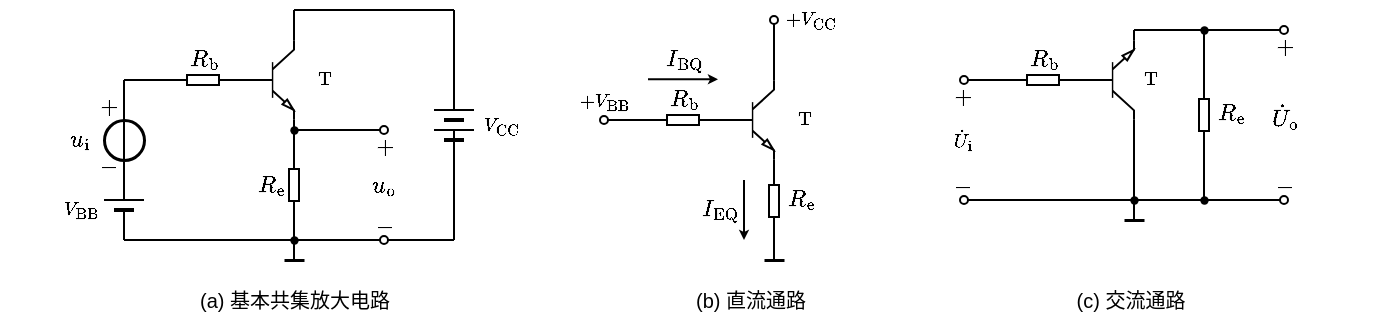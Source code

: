<mxfile version="17.2.1" type="device"><diagram id="LxgpGTEpM2uw6Em7y6WH" name="第 1 页"><mxGraphModel dx="650" dy="472" grid="1" gridSize="5" guides="1" tooltips="1" connect="1" arrows="1" fold="1" page="1" pageScale="1" pageWidth="827" pageHeight="1169" math="1" shadow="0"><root><mxCell id="0"/><mxCell id="1" parent="0"/><mxCell id="xhZ3Qp5s_fJm1hB33Sz4-2" value="$$-$$" style="text;resizable=1;autosize=1;align=center;verticalAlign=middle;points=[];fillColor=none;strokeColor=none;rounded=0;html=1;imageAspect=1;noLabel=0;recursiveResize=1;expand=1;editable=1;movable=1;rotatable=1;deletable=1;connectable=0;comic=0;fontSize=10;" parent="1" vertex="1"><mxGeometry x="104.0" y="177.5" width="15" height="20" as="geometry"/></mxCell><mxCell id="xhZ3Qp5s_fJm1hB33Sz4-3" value="$$+$$" style="text;html=1;resizable=1;autosize=1;align=center;verticalAlign=middle;points=[];fillColor=none;strokeColor=none;rounded=0;movable=1;rotatable=1;deletable=1;editable=1;connectable=0;fontSize=10;" parent="1" vertex="1"><mxGeometry x="104.0" y="148" width="15" height="20" as="geometry"/></mxCell><mxCell id="xhZ3Qp5s_fJm1hB33Sz4-4" value="" style="ellipse;whiteSpace=wrap;html=1;aspect=fixed;labelBorderColor=none;fontSize=10;strokeColor=default;strokeWidth=1.5;fillColor=none;" parent="1" vertex="1"><mxGeometry x="110" y="165" width="20" height="20" as="geometry"/></mxCell><mxCell id="xhZ3Qp5s_fJm1hB33Sz4-5" value="" style="endArrow=none;html=1;rounded=0;fontSize=10;startSize=4;endSize=4;exitX=0.5;exitY=0;exitDx=0;exitDy=0;" parent="1" source="xhZ3Qp5s_fJm1hB33Sz4-4" edge="1"><mxGeometry width="50" height="50" relative="1" as="geometry"><mxPoint x="120" y="215" as="sourcePoint"/><mxPoint x="120" y="145" as="targetPoint"/></mxGeometry></mxCell><mxCell id="xhZ3Qp5s_fJm1hB33Sz4-6" value="\(u_\mathrm{i}\)" style="text;html=1;resizable=1;autosize=1;align=center;verticalAlign=middle;points=[];fillColor=none;strokeColor=none;rounded=0;comic=0;movable=1;rotatable=1;deletable=1;editable=1;connectable=0;fontSize=10;" parent="1" vertex="1"><mxGeometry x="90" y="165" width="15" height="20" as="geometry"/></mxCell><mxCell id="xhZ3Qp5s_fJm1hB33Sz4-7" value="" style="endArrow=none;html=1;rounded=0;fontSize=10;entryX=0.5;entryY=0;entryDx=0;entryDy=0;exitX=0.5;exitY=1;exitDx=0;exitDy=0;" parent="1" source="xhZ3Qp5s_fJm1hB33Sz4-4" target="xhZ3Qp5s_fJm1hB33Sz4-4" edge="1"><mxGeometry width="50" height="50" relative="1" as="geometry"><mxPoint x="150" y="205" as="sourcePoint"/><mxPoint x="200" y="155" as="targetPoint"/></mxGeometry></mxCell><mxCell id="xhZ3Qp5s_fJm1hB33Sz4-8" value="" style="endArrow=none;html=1;rounded=0;fontSize=10;entryX=0.5;entryY=1;entryDx=0;entryDy=0;" parent="1" target="xhZ3Qp5s_fJm1hB33Sz4-4" edge="1"><mxGeometry width="50" height="50" relative="1" as="geometry"><mxPoint x="120" y="195" as="sourcePoint"/><mxPoint x="205" y="160" as="targetPoint"/></mxGeometry></mxCell><mxCell id="xhZ3Qp5s_fJm1hB33Sz4-11" value="$$R_{\mathrm{b}}$$" style="text;html=1;resizable=1;autosize=1;align=center;verticalAlign=middle;points=[];fillColor=none;strokeColor=none;rounded=0;fontSize=10;movable=1;rotatable=1;deletable=1;editable=1;connectable=0;allowArrows=0;" parent="1" vertex="1"><mxGeometry x="145" y="125" width="30" height="20" as="geometry"/></mxCell><mxCell id="xhZ3Qp5s_fJm1hB33Sz4-12" value="" style="endArrow=none;html=1;rounded=0;fontSize=10;startSize=4;endSize=4;entryX=1;entryY=0.5;entryDx=0;entryDy=0;entryPerimeter=0;" parent="1" target="xhZ3Qp5s_fJm1hB33Sz4-13" edge="1"><mxGeometry width="50" height="50" relative="1" as="geometry"><mxPoint x="120" y="145" as="sourcePoint"/><mxPoint x="421.5" y="65.5" as="targetPoint"/></mxGeometry></mxCell><mxCell id="xhZ3Qp5s_fJm1hB33Sz4-13" value="" style="pointerEvents=1;verticalLabelPosition=bottom;shadow=0;dashed=0;align=center;html=1;verticalAlign=top;shape=mxgraph.electrical.resistors.resistor_1;fontSize=10;direction=west;allowArrows=0;" parent="1" vertex="1"><mxGeometry x="147" y="142.5" width="25" height="5" as="geometry"/></mxCell><mxCell id="xhZ3Qp5s_fJm1hB33Sz4-14" value="" style="endArrow=none;html=1;rounded=0;fontSize=10;startSize=4;endSize=4;exitX=0;exitY=0.5;exitDx=0;exitDy=0;exitPerimeter=0;entryX=0;entryY=0.5;entryDx=0;entryDy=0;entryPerimeter=0;" parent="1" source="xhZ3Qp5s_fJm1hB33Sz4-13" target="xhZ3Qp5s_fJm1hB33Sz4-35" edge="1"><mxGeometry width="50" height="50" relative="1" as="geometry"><mxPoint x="289" y="50.5" as="sourcePoint"/><mxPoint x="192" y="145" as="targetPoint"/></mxGeometry></mxCell><mxCell id="xhZ3Qp5s_fJm1hB33Sz4-19" value="$$R_{\mathrm{e}}$$" style="text;html=1;resizable=1;autosize=1;align=center;verticalAlign=middle;points=[];fillColor=none;strokeColor=none;rounded=0;fontSize=10;movable=1;rotatable=1;deletable=1;editable=1;connectable=0;allowArrows=0;" parent="1" vertex="1"><mxGeometry x="180" y="187.5" width="25" height="20" as="geometry"/></mxCell><mxCell id="xhZ3Qp5s_fJm1hB33Sz4-20" value="" style="endArrow=none;html=1;rounded=0;fontSize=10;startSize=4;endSize=4;entryX=1;entryY=0.5;entryDx=0;entryDy=0;entryPerimeter=0;exitX=1;exitY=1;exitDx=0;exitDy=0;exitPerimeter=0;" parent="1" target="xhZ3Qp5s_fJm1hB33Sz4-21" edge="1" source="xhZ3Qp5s_fJm1hB33Sz4-35"><mxGeometry width="50" height="50" relative="1" as="geometry"><mxPoint x="205" y="170" as="sourcePoint"/><mxPoint x="402" y="130.5" as="targetPoint"/></mxGeometry></mxCell><mxCell id="xhZ3Qp5s_fJm1hB33Sz4-21" value="" style="pointerEvents=1;verticalLabelPosition=bottom;shadow=0;dashed=0;align=center;html=1;verticalAlign=top;shape=mxgraph.electrical.resistors.resistor_1;fontSize=10;direction=north;allowArrows=0;" parent="1" vertex="1"><mxGeometry x="202.5" y="185" width="5" height="25" as="geometry"/></mxCell><mxCell id="xhZ3Qp5s_fJm1hB33Sz4-22" value="" style="endArrow=none;html=1;rounded=0;fontSize=10;startSize=4;endSize=4;exitX=0;exitY=0.5;exitDx=0;exitDy=0;exitPerimeter=0;" parent="1" source="xhZ3Qp5s_fJm1hB33Sz4-21" edge="1"><mxGeometry width="50" height="50" relative="1" as="geometry"><mxPoint x="304.5" y="83.5" as="sourcePoint"/><mxPoint x="205" y="225" as="targetPoint"/></mxGeometry></mxCell><mxCell id="xhZ3Qp5s_fJm1hB33Sz4-33" value="$$V_{\mathrm{BB}}$$" style="text;html=1;align=center;verticalAlign=middle;resizable=1;points=[];autosize=1;strokeColor=none;fillColor=none;fontSize=8;movable=1;rotatable=1;deletable=1;editable=1;connectable=1;" parent="1" vertex="1"><mxGeometry x="85" y="200" width="25" height="20" as="geometry"/></mxCell><mxCell id="xhZ3Qp5s_fJm1hB33Sz4-28" value="" style="endArrow=none;html=1;rounded=0;" parent="1" edge="1"><mxGeometry width="50" height="50" relative="1" as="geometry"><mxPoint x="120" y="205" as="sourcePoint"/><mxPoint x="120" y="195" as="targetPoint"/></mxGeometry></mxCell><mxCell id="xhZ3Qp5s_fJm1hB33Sz4-29" value="" style="endArrow=none;html=1;rounded=0;" parent="1" edge="1"><mxGeometry width="50" height="50" relative="1" as="geometry"><mxPoint x="110" y="205" as="sourcePoint"/><mxPoint x="130" y="205" as="targetPoint"/></mxGeometry></mxCell><mxCell id="xhZ3Qp5s_fJm1hB33Sz4-30" value="" style="endArrow=none;html=1;rounded=0;strokeWidth=2;" parent="1" edge="1"><mxGeometry width="50" height="50" relative="1" as="geometry"><mxPoint x="115" y="210" as="sourcePoint"/><mxPoint x="125" y="210" as="targetPoint"/></mxGeometry></mxCell><mxCell id="xhZ3Qp5s_fJm1hB33Sz4-31" value="" style="endArrow=none;html=1;rounded=0;strokeWidth=1;" parent="1" edge="1"><mxGeometry width="50" height="50" relative="1" as="geometry"><mxPoint x="120" y="225" as="sourcePoint"/><mxPoint x="120" y="210" as="targetPoint"/></mxGeometry></mxCell><mxCell id="xhZ3Qp5s_fJm1hB33Sz4-35" value="" style="verticalLabelPosition=bottom;shadow=0;dashed=0;align=center;html=1;verticalAlign=top;shape=mxgraph.electrical.transistors.npn_transistor_5;fontSize=8;strokeWidth=1;sketch=0;" parent="1" vertex="1"><mxGeometry x="180" y="125" width="25" height="40" as="geometry"/></mxCell><mxCell id="xhZ3Qp5s_fJm1hB33Sz4-36" value="" style="endArrow=none;html=1;rounded=0;fontSize=8;strokeWidth=1;" parent="1" edge="1"><mxGeometry width="50" height="50" relative="1" as="geometry"><mxPoint x="120" y="225" as="sourcePoint"/><mxPoint x="285" y="225" as="targetPoint"/></mxGeometry></mxCell><mxCell id="xhZ3Qp5s_fJm1hB33Sz4-38" value="" style="endArrow=none;html=1;rounded=0;fontSize=8;strokeWidth=1;" parent="1" edge="1"><mxGeometry width="50" height="50" relative="1" as="geometry"><mxPoint x="205" y="235" as="sourcePoint"/><mxPoint x="205" y="225" as="targetPoint"/></mxGeometry></mxCell><mxCell id="xhZ3Qp5s_fJm1hB33Sz4-39" value="" style="endArrow=none;html=1;rounded=0;fontSize=8;strokeWidth=1.5;" parent="1" edge="1"><mxGeometry width="50" height="50" relative="1" as="geometry"><mxPoint x="200" y="235" as="sourcePoint"/><mxPoint x="210" y="235" as="targetPoint"/></mxGeometry></mxCell><mxCell id="xhZ3Qp5s_fJm1hB33Sz4-40" value="" style="shape=waypoint;sketch=0;fillStyle=solid;size=6;pointerEvents=1;points=[];fillColor=none;resizable=1;rotatable=1;perimeter=centerPerimeter;snapToPoint=1;shadow=0;fontSize=6;strokeWidth=0.1;movable=1;deletable=1;editable=1;connectable=0;allowArrows=0;" parent="1" vertex="1"><mxGeometry x="195" y="215" width="20" height="20" as="geometry"/></mxCell><mxCell id="xhZ3Qp5s_fJm1hB33Sz4-41" value="" style="endArrow=oval;html=1;rounded=0;fontSize=6;strokeWidth=1;startArrow=none;startFill=0;endFill=0;startSize=4;endSize=4;" parent="1" edge="1"><mxGeometry width="50" height="50" relative="1" as="geometry"><mxPoint x="205" y="170" as="sourcePoint"/><mxPoint x="250" y="170" as="targetPoint"/></mxGeometry></mxCell><mxCell id="xhZ3Qp5s_fJm1hB33Sz4-44" value="" style="endArrow=none;html=1;rounded=0;fontSize=6;startSize=4;endSize=4;strokeWidth=1;" parent="1" edge="1"><mxGeometry width="50" height="50" relative="1" as="geometry"><mxPoint x="205" y="110" as="sourcePoint"/><mxPoint x="285" y="110" as="targetPoint"/></mxGeometry></mxCell><mxCell id="xhZ3Qp5s_fJm1hB33Sz4-45" value="" style="group" parent="1" vertex="1" connectable="0"><mxGeometry x="275" y="150" width="20" height="35" as="geometry"/></mxCell><mxCell id="xhZ3Qp5s_fJm1hB33Sz4-46" value="" style="endArrow=none;html=1;rounded=0;" parent="xhZ3Qp5s_fJm1hB33Sz4-45" edge="1"><mxGeometry width="50" height="50" relative="1" as="geometry"><mxPoint y="20" as="sourcePoint"/><mxPoint x="20" y="20" as="targetPoint"/></mxGeometry></mxCell><mxCell id="xhZ3Qp5s_fJm1hB33Sz4-47" value="" style="endArrow=none;html=1;rounded=0;strokeWidth=2;" parent="xhZ3Qp5s_fJm1hB33Sz4-45" edge="1"><mxGeometry width="50" height="50" relative="1" as="geometry"><mxPoint x="5" y="25" as="sourcePoint"/><mxPoint x="15" y="25" as="targetPoint"/></mxGeometry></mxCell><mxCell id="xhZ3Qp5s_fJm1hB33Sz4-48" value="" style="endArrow=none;html=1;rounded=0;strokeWidth=1;" parent="xhZ3Qp5s_fJm1hB33Sz4-45" edge="1"><mxGeometry width="50" height="50" relative="1" as="geometry"><mxPoint x="10" y="35" as="sourcePoint"/><mxPoint x="10" y="25" as="targetPoint"/></mxGeometry></mxCell><mxCell id="xhZ3Qp5s_fJm1hB33Sz4-49" value="" style="endArrow=none;html=1;rounded=0;" parent="xhZ3Qp5s_fJm1hB33Sz4-45" edge="1"><mxGeometry width="50" height="50" relative="1" as="geometry"><mxPoint x="10" y="10" as="sourcePoint"/><mxPoint x="10" as="targetPoint"/></mxGeometry></mxCell><mxCell id="xhZ3Qp5s_fJm1hB33Sz4-50" value="" style="endArrow=none;html=1;rounded=0;" parent="xhZ3Qp5s_fJm1hB33Sz4-45" edge="1"><mxGeometry width="50" height="50" relative="1" as="geometry"><mxPoint y="10" as="sourcePoint"/><mxPoint x="20" y="10" as="targetPoint"/></mxGeometry></mxCell><mxCell id="xhZ3Qp5s_fJm1hB33Sz4-51" value="" style="endArrow=none;html=1;rounded=0;strokeWidth=2;" parent="xhZ3Qp5s_fJm1hB33Sz4-45" edge="1"><mxGeometry width="50" height="50" relative="1" as="geometry"><mxPoint x="5" y="15" as="sourcePoint"/><mxPoint x="15" y="15" as="targetPoint"/></mxGeometry></mxCell><mxCell id="xhZ3Qp5s_fJm1hB33Sz4-52" value="" style="endArrow=none;html=1;rounded=0;fontSize=6;startSize=4;endSize=4;strokeWidth=1;" parent="1" edge="1"><mxGeometry width="50" height="50" relative="1" as="geometry"><mxPoint x="285" y="150" as="sourcePoint"/><mxPoint x="285" y="110" as="targetPoint"/></mxGeometry></mxCell><mxCell id="xhZ3Qp5s_fJm1hB33Sz4-53" value="" style="endArrow=none;html=1;rounded=0;fontSize=6;startSize=4;endSize=4;strokeWidth=1;" parent="1" edge="1"><mxGeometry width="50" height="50" relative="1" as="geometry"><mxPoint x="285" y="225" as="sourcePoint"/><mxPoint x="285" y="170" as="targetPoint"/></mxGeometry></mxCell><mxCell id="xhZ3Qp5s_fJm1hB33Sz4-54" value="$$V_{\mathrm{CC}}$$" style="text;html=1;align=center;verticalAlign=middle;resizable=1;points=[];autosize=1;strokeColor=none;fillColor=none;fontSize=8;movable=1;rotatable=1;deletable=1;editable=1;connectable=1;" parent="1" vertex="1"><mxGeometry x="295" y="160" width="25" height="16" as="geometry"/></mxCell><mxCell id="xhZ3Qp5s_fJm1hB33Sz4-55" value="$$\mathrm{T}$$" style="text;html=1;align=center;verticalAlign=middle;resizable=1;points=[];autosize=1;strokeColor=none;fillColor=none;fontSize=8;movable=1;rotatable=1;deletable=1;editable=1;connectable=1;" parent="1" vertex="1"><mxGeometry x="210" y="135" width="20" height="20" as="geometry"/></mxCell><mxCell id="xhZ3Qp5s_fJm1hB33Sz4-56" value="$$u_{\mathrm{o}}$$" style="text;html=1;align=center;verticalAlign=middle;resizable=1;points=[];autosize=1;strokeColor=none;fillColor=none;fontSize=10;movable=1;rotatable=1;deletable=1;editable=1;connectable=0;" parent="1" vertex="1"><mxGeometry x="240" y="187.5" width="20" height="20" as="geometry"/></mxCell><mxCell id="xhZ3Qp5s_fJm1hB33Sz4-57" value="$$+$$" style="text;html=1;align=center;verticalAlign=middle;resizable=1;points=[];autosize=1;strokeColor=none;fillColor=none;fontSize=10;movable=1;rotatable=1;deletable=1;editable=1;connectable=0;" parent="1" vertex="1"><mxGeometry x="240" y="170" width="20" height="15" as="geometry"/></mxCell><mxCell id="xhZ3Qp5s_fJm1hB33Sz4-58" value="$$-$$" style="text;html=1;align=center;verticalAlign=middle;resizable=1;points=[];autosize=1;strokeColor=none;fillColor=none;fontSize=10;movable=1;rotatable=1;deletable=1;editable=1;connectable=0;" parent="1" vertex="1"><mxGeometry x="240" y="210" width="20" height="15" as="geometry"/></mxCell><mxCell id="9fsroCzvXVodXtNdFFyv-8" value="$$R_{\mathrm{b}}$$" style="text;html=1;resizable=1;autosize=1;align=center;verticalAlign=middle;points=[];fillColor=none;strokeColor=none;rounded=0;fontSize=10;movable=1;rotatable=1;deletable=1;editable=1;connectable=0;allowArrows=0;" parent="1" vertex="1"><mxGeometry x="565" y="125" width="30" height="20" as="geometry"/></mxCell><mxCell id="9fsroCzvXVodXtNdFFyv-9" value="" style="endArrow=none;html=1;rounded=0;fontSize=10;startSize=4;endSize=4;entryX=1;entryY=0.5;entryDx=0;entryDy=0;entryPerimeter=0;startArrow=oval;startFill=0;" parent="1" target="9fsroCzvXVodXtNdFFyv-10" edge="1"><mxGeometry width="50" height="50" relative="1" as="geometry"><mxPoint x="540" y="145" as="sourcePoint"/><mxPoint x="841.5" y="65.5" as="targetPoint"/></mxGeometry></mxCell><mxCell id="9fsroCzvXVodXtNdFFyv-10" value="" style="pointerEvents=1;verticalLabelPosition=bottom;shadow=0;dashed=0;align=center;html=1;verticalAlign=top;shape=mxgraph.electrical.resistors.resistor_1;fontSize=10;direction=west;allowArrows=0;" parent="1" vertex="1"><mxGeometry x="567" y="142.5" width="25" height="5" as="geometry"/></mxCell><mxCell id="9fsroCzvXVodXtNdFFyv-11" value="" style="endArrow=none;html=1;rounded=0;fontSize=10;startSize=4;endSize=4;exitX=0;exitY=0.5;exitDx=0;exitDy=0;exitPerimeter=0;entryX=0;entryY=0.5;entryDx=0;entryDy=0;entryPerimeter=0;" parent="1" source="9fsroCzvXVodXtNdFFyv-10" target="9fsroCzvXVodXtNdFFyv-21" edge="1"><mxGeometry width="50" height="50" relative="1" as="geometry"><mxPoint x="709" y="50.5" as="sourcePoint"/><mxPoint x="612" y="145" as="targetPoint"/></mxGeometry></mxCell><mxCell id="9fsroCzvXVodXtNdFFyv-12" value="$$R_{\mathrm{e}}$$" style="text;html=1;resizable=1;autosize=1;align=center;verticalAlign=middle;points=[];fillColor=none;strokeColor=none;rounded=0;fontSize=10;movable=1;rotatable=1;deletable=1;editable=1;connectable=0;allowArrows=0;" parent="1" vertex="1"><mxGeometry x="660" y="152" width="25" height="20" as="geometry"/></mxCell><mxCell id="9fsroCzvXVodXtNdFFyv-13" value="" style="endArrow=none;html=1;rounded=0;fontSize=10;startSize=4;endSize=4;entryX=1;entryY=0.5;entryDx=0;entryDy=0;entryPerimeter=0;" parent="1" target="9fsroCzvXVodXtNdFFyv-14" edge="1"><mxGeometry width="50" height="50" relative="1" as="geometry"><mxPoint x="660" y="120" as="sourcePoint"/><mxPoint x="857" y="100.5" as="targetPoint"/></mxGeometry></mxCell><mxCell id="9fsroCzvXVodXtNdFFyv-14" value="" style="pointerEvents=1;verticalLabelPosition=bottom;shadow=0;dashed=0;align=center;html=1;verticalAlign=top;shape=mxgraph.electrical.resistors.resistor_1;fontSize=10;direction=north;allowArrows=0;" parent="1" vertex="1"><mxGeometry x="657.5" y="150" width="5" height="25" as="geometry"/></mxCell><mxCell id="9fsroCzvXVodXtNdFFyv-15" value="" style="endArrow=none;html=1;rounded=0;fontSize=10;startSize=4;endSize=4;exitX=0;exitY=0.5;exitDx=0;exitDy=0;exitPerimeter=0;" parent="1" source="9fsroCzvXVodXtNdFFyv-14" edge="1"><mxGeometry width="50" height="50" relative="1" as="geometry"><mxPoint x="660" y="185" as="sourcePoint"/><mxPoint x="660" y="205" as="targetPoint"/></mxGeometry></mxCell><mxCell id="9fsroCzvXVodXtNdFFyv-21" value="" style="verticalLabelPosition=bottom;shadow=0;dashed=0;align=center;html=1;verticalAlign=top;shape=mxgraph.electrical.transistors.npn_transistor_5;fontSize=8;strokeWidth=1;sketch=0;flipV=1;" parent="1" vertex="1"><mxGeometry x="600" y="125" width="25" height="40" as="geometry"/></mxCell><mxCell id="9fsroCzvXVodXtNdFFyv-22" value="" style="endArrow=oval;html=1;rounded=0;fontSize=8;strokeWidth=1;startArrow=oval;startFill=0;startSize=4;endSize=4;endFill=0;" parent="1" edge="1"><mxGeometry width="50" height="50" relative="1" as="geometry"><mxPoint x="540" y="205" as="sourcePoint"/><mxPoint x="700" y="205" as="targetPoint"/></mxGeometry></mxCell><mxCell id="9fsroCzvXVodXtNdFFyv-23" value="" style="endArrow=none;html=1;rounded=0;fontSize=8;strokeWidth=1;exitX=1;exitY=0;exitDx=0;exitDy=0;exitPerimeter=0;" parent="1" source="9fsroCzvXVodXtNdFFyv-21" edge="1"><mxGeometry width="50" height="50" relative="1" as="geometry"><mxPoint x="600" y="185" as="sourcePoint"/><mxPoint x="625" y="205" as="targetPoint"/></mxGeometry></mxCell><mxCell id="9fsroCzvXVodXtNdFFyv-24" value="" style="endArrow=none;html=1;rounded=0;fontSize=8;strokeWidth=1;" parent="1" edge="1"><mxGeometry width="50" height="50" relative="1" as="geometry"><mxPoint x="625" y="215" as="sourcePoint"/><mxPoint x="625" y="205" as="targetPoint"/></mxGeometry></mxCell><mxCell id="9fsroCzvXVodXtNdFFyv-25" value="" style="endArrow=none;html=1;rounded=0;fontSize=8;strokeWidth=1.5;" parent="1" edge="1"><mxGeometry width="50" height="50" relative="1" as="geometry"><mxPoint x="620" y="215" as="sourcePoint"/><mxPoint x="630" y="215" as="targetPoint"/></mxGeometry></mxCell><mxCell id="9fsroCzvXVodXtNdFFyv-26" value="" style="shape=waypoint;sketch=0;fillStyle=solid;size=6;pointerEvents=1;points=[];fillColor=none;resizable=1;rotatable=1;perimeter=centerPerimeter;snapToPoint=1;shadow=0;fontSize=6;strokeWidth=0.1;movable=1;deletable=1;editable=1;connectable=0;allowArrows=0;" parent="1" vertex="1"><mxGeometry x="615" y="195" width="20" height="20" as="geometry"/></mxCell><mxCell id="9fsroCzvXVodXtNdFFyv-27" value="" style="endArrow=oval;html=1;rounded=0;fontSize=6;strokeWidth=1;startArrow=none;startFill=0;endFill=0;startSize=4;endSize=4;" parent="1" edge="1"><mxGeometry width="50" height="50" relative="1" as="geometry"><mxPoint x="625" y="120" as="sourcePoint"/><mxPoint x="700" y="120" as="targetPoint"/></mxGeometry></mxCell><mxCell id="9fsroCzvXVodXtNdFFyv-28" value="" style="shape=waypoint;sketch=0;fillStyle=solid;size=6;pointerEvents=1;points=[];fillColor=none;resizable=1;rotatable=1;perimeter=centerPerimeter;snapToPoint=1;shadow=0;fontSize=6;strokeWidth=0.1;movable=1;deletable=1;editable=1;connectable=0;allowArrows=0;" parent="1" vertex="1"><mxGeometry x="650" y="110" width="20" height="20" as="geometry"/></mxCell><mxCell id="9fsroCzvXVodXtNdFFyv-40" value="$$\mathrm{T}$$" style="text;html=1;align=center;verticalAlign=middle;resizable=1;points=[];autosize=1;strokeColor=none;fillColor=none;fontSize=8;movable=1;rotatable=1;deletable=1;editable=1;connectable=1;" parent="1" vertex="1"><mxGeometry x="622.5" y="135" width="20" height="20" as="geometry"/></mxCell><mxCell id="9fsroCzvXVodXtNdFFyv-41" value="$$\dot{U}_{\mathrm{o}}$$" style="text;html=1;align=center;verticalAlign=middle;resizable=1;points=[];autosize=1;strokeColor=none;fillColor=none;fontSize=10;movable=1;rotatable=1;deletable=1;editable=1;connectable=0;" parent="1" vertex="1"><mxGeometry x="690" y="152.5" width="20" height="20" as="geometry"/></mxCell><mxCell id="9fsroCzvXVodXtNdFFyv-42" value="$$+$$" style="text;html=1;align=center;verticalAlign=middle;resizable=1;points=[];autosize=1;strokeColor=none;fillColor=none;fontSize=10;movable=1;rotatable=1;deletable=1;editable=1;connectable=0;" parent="1" vertex="1"><mxGeometry x="690" y="120" width="20" height="15" as="geometry"/></mxCell><mxCell id="9fsroCzvXVodXtNdFFyv-43" value="$$-$$" style="text;html=1;align=center;verticalAlign=middle;resizable=1;points=[];autosize=1;strokeColor=none;fillColor=none;fontSize=10;movable=1;rotatable=1;deletable=1;editable=1;connectable=0;" parent="1" vertex="1"><mxGeometry x="690" y="190" width="20" height="15" as="geometry"/></mxCell><mxCell id="9fsroCzvXVodXtNdFFyv-44" value="$$+$$" style="text;html=1;align=center;verticalAlign=middle;resizable=1;points=[];autosize=1;strokeColor=none;fillColor=none;fontSize=10;movable=1;rotatable=1;deletable=1;editable=1;connectable=0;" parent="1" vertex="1"><mxGeometry x="529" y="145" width="20" height="15" as="geometry"/></mxCell><mxCell id="9fsroCzvXVodXtNdFFyv-45" value="$$-$$" style="text;html=1;align=center;verticalAlign=middle;resizable=1;points=[];autosize=1;strokeColor=none;fillColor=none;fontSize=10;movable=1;rotatable=1;deletable=1;editable=1;connectable=0;" parent="1" vertex="1"><mxGeometry x="529" y="190" width="20" height="15" as="geometry"/></mxCell><mxCell id="9fsroCzvXVodXtNdFFyv-46" value="$$\dot{U}_\mathrm{i}$$" style="text;html=1;align=center;verticalAlign=middle;resizable=1;points=[];autosize=1;strokeColor=none;fillColor=none;fontSize=8;movable=1;rotatable=1;deletable=1;editable=1;connectable=1;" parent="1" vertex="1"><mxGeometry x="531.5" y="167.5" width="15" height="15" as="geometry"/></mxCell><mxCell id="9fsroCzvXVodXtNdFFyv-47" value="" style="endArrow=none;html=1;rounded=0;fontSize=8;startSize=4;endSize=4;exitX=1;exitY=1;exitDx=0;exitDy=0;exitPerimeter=0;" parent="1" source="9fsroCzvXVodXtNdFFyv-21" edge="1"><mxGeometry width="50" height="50" relative="1" as="geometry"><mxPoint x="590" y="90" as="sourcePoint"/><mxPoint x="625" y="120" as="targetPoint"/></mxGeometry></mxCell><mxCell id="9fsroCzvXVodXtNdFFyv-55" value="$$R_{\mathrm{b}}$$" style="text;html=1;resizable=1;autosize=1;align=center;verticalAlign=middle;points=[];fillColor=none;strokeColor=none;rounded=0;fontSize=10;movable=1;rotatable=1;deletable=1;editable=1;connectable=0;allowArrows=0;" parent="1" vertex="1"><mxGeometry x="385" y="145" width="30" height="20" as="geometry"/></mxCell><mxCell id="9fsroCzvXVodXtNdFFyv-56" value="" style="endArrow=none;html=1;rounded=0;fontSize=10;startSize=4;endSize=4;entryX=1;entryY=0.5;entryDx=0;entryDy=0;entryPerimeter=0;startArrow=oval;startFill=0;" parent="1" target="9fsroCzvXVodXtNdFFyv-57" edge="1"><mxGeometry width="50" height="50" relative="1" as="geometry"><mxPoint x="360" y="165" as="sourcePoint"/><mxPoint x="661.5" y="85.5" as="targetPoint"/></mxGeometry></mxCell><mxCell id="9fsroCzvXVodXtNdFFyv-57" value="" style="pointerEvents=1;verticalLabelPosition=bottom;shadow=0;dashed=0;align=center;html=1;verticalAlign=top;shape=mxgraph.electrical.resistors.resistor_1;fontSize=10;direction=west;allowArrows=0;" parent="1" vertex="1"><mxGeometry x="387" y="162.5" width="25" height="5" as="geometry"/></mxCell><mxCell id="9fsroCzvXVodXtNdFFyv-58" value="" style="endArrow=none;html=1;rounded=0;fontSize=10;startSize=4;endSize=4;exitX=0;exitY=0.5;exitDx=0;exitDy=0;exitPerimeter=0;entryX=0;entryY=0.5;entryDx=0;entryDy=0;entryPerimeter=0;" parent="1" source="9fsroCzvXVodXtNdFFyv-57" target="9fsroCzvXVodXtNdFFyv-68" edge="1"><mxGeometry width="50" height="50" relative="1" as="geometry"><mxPoint x="529" y="70.5" as="sourcePoint"/><mxPoint x="432" y="165" as="targetPoint"/></mxGeometry></mxCell><mxCell id="9fsroCzvXVodXtNdFFyv-59" value="$$R_{\mathrm{e}}$$" style="text;html=1;resizable=1;autosize=1;align=center;verticalAlign=middle;points=[];fillColor=none;strokeColor=none;rounded=0;fontSize=10;movable=1;rotatable=1;deletable=1;editable=1;connectable=0;allowArrows=0;" parent="1" vertex="1"><mxGeometry x="445" y="195" width="25" height="20" as="geometry"/></mxCell><mxCell id="9fsroCzvXVodXtNdFFyv-60" value="" style="endArrow=none;html=1;rounded=0;fontSize=10;startSize=4;endSize=4;startArrow=oval;startFill=0;entryX=1;entryY=0;entryDx=0;entryDy=0;entryPerimeter=0;" parent="1" target="9fsroCzvXVodXtNdFFyv-68" edge="1"><mxGeometry width="50" height="50" relative="1" as="geometry"><mxPoint x="445" y="115" as="sourcePoint"/><mxPoint x="440" y="105" as="targetPoint"/></mxGeometry></mxCell><mxCell id="9fsroCzvXVodXtNdFFyv-61" value="" style="pointerEvents=1;verticalLabelPosition=bottom;shadow=0;dashed=0;align=center;html=1;verticalAlign=top;shape=mxgraph.electrical.resistors.resistor_1;fontSize=10;direction=north;allowArrows=0;" parent="1" vertex="1"><mxGeometry x="442.5" y="193" width="5" height="25" as="geometry"/></mxCell><mxCell id="9fsroCzvXVodXtNdFFyv-62" value="" style="endArrow=none;html=1;rounded=0;fontSize=10;startSize=4;endSize=4;exitX=0;exitY=0.5;exitDx=0;exitDy=0;exitPerimeter=0;" parent="1" source="9fsroCzvXVodXtNdFFyv-61" edge="1"><mxGeometry width="50" height="50" relative="1" as="geometry"><mxPoint x="534.5" y="96.5" as="sourcePoint"/><mxPoint x="445" y="235" as="targetPoint"/></mxGeometry></mxCell><mxCell id="9fsroCzvXVodXtNdFFyv-63" value="$$+V_{\mathrm{BB}}$$" style="text;html=1;align=center;verticalAlign=middle;resizable=1;points=[];autosize=1;strokeColor=none;fillColor=none;fontSize=8;movable=1;rotatable=1;deletable=1;editable=1;connectable=1;" parent="1" vertex="1"><mxGeometry x="345" y="148" width="30" height="15" as="geometry"/></mxCell><mxCell id="9fsroCzvXVodXtNdFFyv-68" value="" style="verticalLabelPosition=bottom;shadow=0;dashed=0;align=center;html=1;verticalAlign=top;shape=mxgraph.electrical.transistors.npn_transistor_5;fontSize=8;strokeWidth=1;sketch=0;" parent="1" vertex="1"><mxGeometry x="420" y="145" width="25" height="40" as="geometry"/></mxCell><mxCell id="9fsroCzvXVodXtNdFFyv-70" value="" style="endArrow=none;html=1;rounded=0;fontSize=8;strokeWidth=1;exitX=1;exitY=1;exitDx=0;exitDy=0;exitPerimeter=0;entryX=1;entryY=0.5;entryDx=0;entryDy=0;entryPerimeter=0;" parent="1" source="9fsroCzvXVodXtNdFFyv-68" edge="1" target="9fsroCzvXVodXtNdFFyv-61"><mxGeometry width="50" height="50" relative="1" as="geometry"><mxPoint x="495" y="175" as="sourcePoint"/><mxPoint x="450" y="190" as="targetPoint"/></mxGeometry></mxCell><mxCell id="9fsroCzvXVodXtNdFFyv-72" value="" style="endArrow=none;html=1;rounded=0;fontSize=8;strokeWidth=1.5;" parent="1" edge="1"><mxGeometry width="50" height="50" relative="1" as="geometry"><mxPoint x="440" y="235.0" as="sourcePoint"/><mxPoint x="450" y="235.0" as="targetPoint"/></mxGeometry></mxCell><mxCell id="9fsroCzvXVodXtNdFFyv-87" value="$$\mathrm{T}$$" style="text;html=1;align=center;verticalAlign=middle;resizable=1;points=[];autosize=1;strokeColor=none;fillColor=none;fontSize=8;movable=1;rotatable=1;deletable=1;editable=1;connectable=1;" parent="1" vertex="1"><mxGeometry x="450" y="155" width="20" height="20" as="geometry"/></mxCell><mxCell id="9fsroCzvXVodXtNdFFyv-91" value="$$+V_{\mathrm{CC}}$$" style="text;html=1;align=center;verticalAlign=middle;resizable=1;points=[];autosize=1;strokeColor=none;fillColor=none;fontSize=8;movable=1;rotatable=1;deletable=1;editable=1;connectable=0;allowArrows=0;" parent="1" vertex="1"><mxGeometry x="447.5" y="105" width="30" height="20" as="geometry"/></mxCell><mxCell id="9fsroCzvXVodXtNdFFyv-92" value="(a)&amp;nbsp;基本共集放大电路" style="text;html=1;align=center;verticalAlign=middle;resizable=0;points=[];autosize=1;strokeColor=none;fillColor=none;fontSize=10;" parent="1" vertex="1"><mxGeometry x="150" y="245" width="110" height="20" as="geometry"/></mxCell><mxCell id="9fsroCzvXVodXtNdFFyv-93" value="(b)&amp;nbsp;直流通路" style="text;html=1;align=center;verticalAlign=middle;resizable=0;points=[];autosize=1;strokeColor=none;fillColor=none;fontSize=10;" parent="1" vertex="1"><mxGeometry x="397.5" y="245" width="70" height="20" as="geometry"/></mxCell><mxCell id="9fsroCzvXVodXtNdFFyv-94" value="(c) 交流通路" style="text;html=1;align=center;verticalAlign=middle;resizable=0;points=[];autosize=1;strokeColor=none;fillColor=none;fontSize=10;" parent="1" vertex="1"><mxGeometry x="587.5" y="245" width="70" height="20" as="geometry"/></mxCell><mxCell id="prxca5g9YmjZerswCJ8o-2" value="" style="ellipse;whiteSpace=wrap;html=1;aspect=fixed;" vertex="1" parent="1"><mxGeometry x="248" y="223" width="4" height="4" as="geometry"/></mxCell><mxCell id="prxca5g9YmjZerswCJ8o-3" value="" style="shape=waypoint;sketch=0;fillStyle=solid;size=6;pointerEvents=1;points=[];fillColor=none;resizable=1;rotatable=1;perimeter=centerPerimeter;snapToPoint=1;shadow=0;fontSize=6;strokeWidth=0.1;movable=1;deletable=1;editable=1;connectable=0;allowArrows=0;" vertex="1" parent="1"><mxGeometry x="195" y="160" width="20" height="20" as="geometry"/></mxCell><mxCell id="prxca5g9YmjZerswCJ8o-4" value="" style="endArrow=none;html=1;rounded=0;exitX=1;exitY=0;exitDx=0;exitDy=0;exitPerimeter=0;" edge="1" parent="1" source="xhZ3Qp5s_fJm1hB33Sz4-35"><mxGeometry width="50" height="50" relative="1" as="geometry"><mxPoint x="215" y="125" as="sourcePoint"/><mxPoint x="205" y="110" as="targetPoint"/></mxGeometry></mxCell><mxCell id="prxca5g9YmjZerswCJ8o-5" value="" style="endArrow=classic;html=1;rounded=0;startSize=2;endSize=2;" edge="1" parent="1"><mxGeometry width="50" height="50" relative="1" as="geometry"><mxPoint x="382" y="144.67" as="sourcePoint"/><mxPoint x="417" y="144.67" as="targetPoint"/></mxGeometry></mxCell><mxCell id="prxca5g9YmjZerswCJ8o-6" value="$$I_{\mathrm{BQ}}$$" style="text;html=1;align=center;verticalAlign=middle;resizable=1;points=[];autosize=1;strokeColor=none;fillColor=none;fontSize=10;movable=1;rotatable=1;deletable=1;editable=1;connectable=1;" vertex="1" parent="1"><mxGeometry x="387" y="125" width="25" height="20" as="geometry"/></mxCell><mxCell id="prxca5g9YmjZerswCJ8o-8" value="" style="endArrow=classic;html=1;rounded=0;fontSize=10;startSize=2;endSize=2;" edge="1" parent="1"><mxGeometry width="50" height="50" relative="1" as="geometry"><mxPoint x="430" y="195" as="sourcePoint"/><mxPoint x="430" y="225" as="targetPoint"/></mxGeometry></mxCell><mxCell id="prxca5g9YmjZerswCJ8o-9" value="$$I_{\mathrm{EQ}}$$" style="text;html=1;align=center;verticalAlign=middle;resizable=1;points=[];autosize=1;strokeColor=none;fillColor=none;fontSize=10;movable=1;rotatable=1;deletable=1;editable=1;connectable=1;" vertex="1" parent="1"><mxGeometry x="405" y="200" width="25" height="20" as="geometry"/></mxCell><mxCell id="prxca5g9YmjZerswCJ8o-10" value="" style="shape=waypoint;sketch=0;fillStyle=solid;size=6;pointerEvents=1;points=[];fillColor=none;resizable=1;rotatable=1;perimeter=centerPerimeter;snapToPoint=1;shadow=0;fontSize=6;strokeWidth=0.1;movable=1;deletable=1;editable=1;connectable=0;allowArrows=0;" vertex="1" parent="1"><mxGeometry x="650" y="195" width="20" height="20" as="geometry"/></mxCell></root></mxGraphModel></diagram></mxfile>